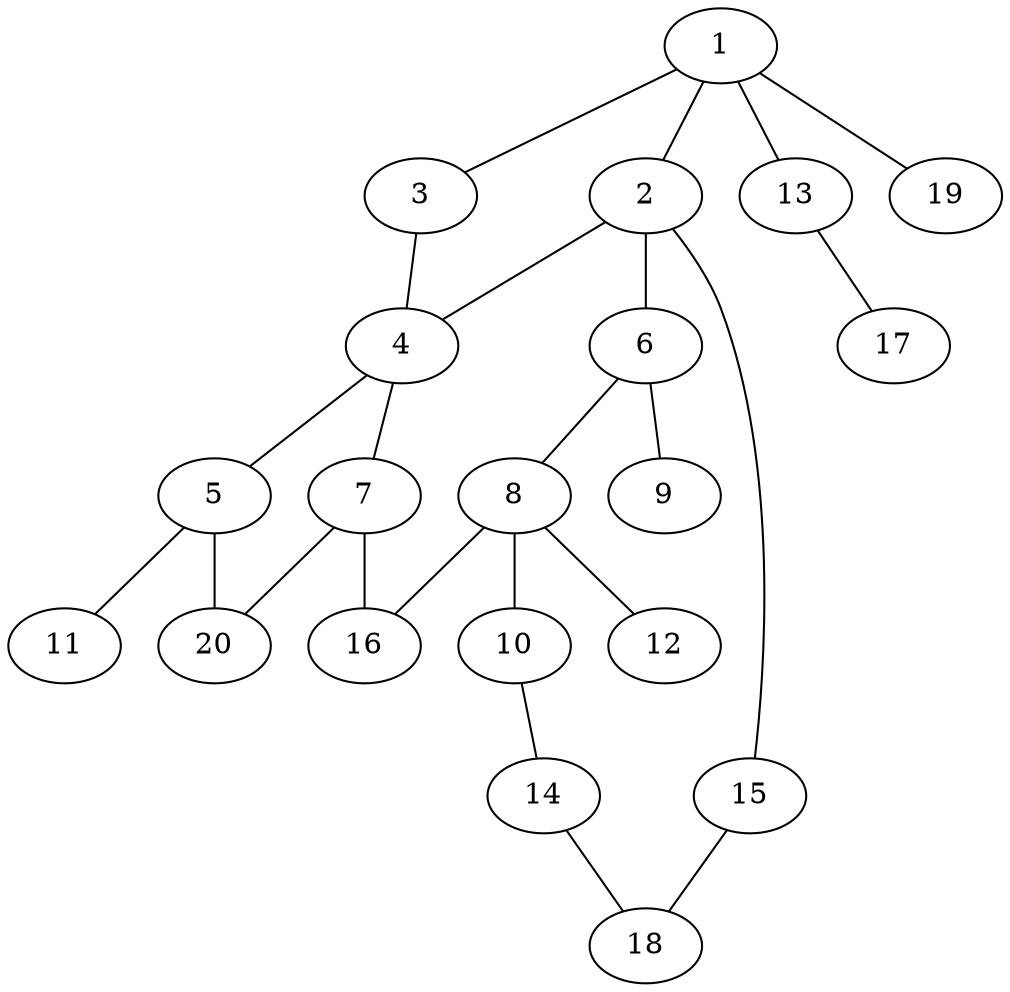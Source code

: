 graph graphname {1--2
1--3
1--13
1--19
2--4
2--6
2--15
3--4
4--5
4--7
5--11
5--20
6--8
6--9
7--16
7--20
8--10
8--12
8--16
10--14
13--17
14--18
15--18
}
